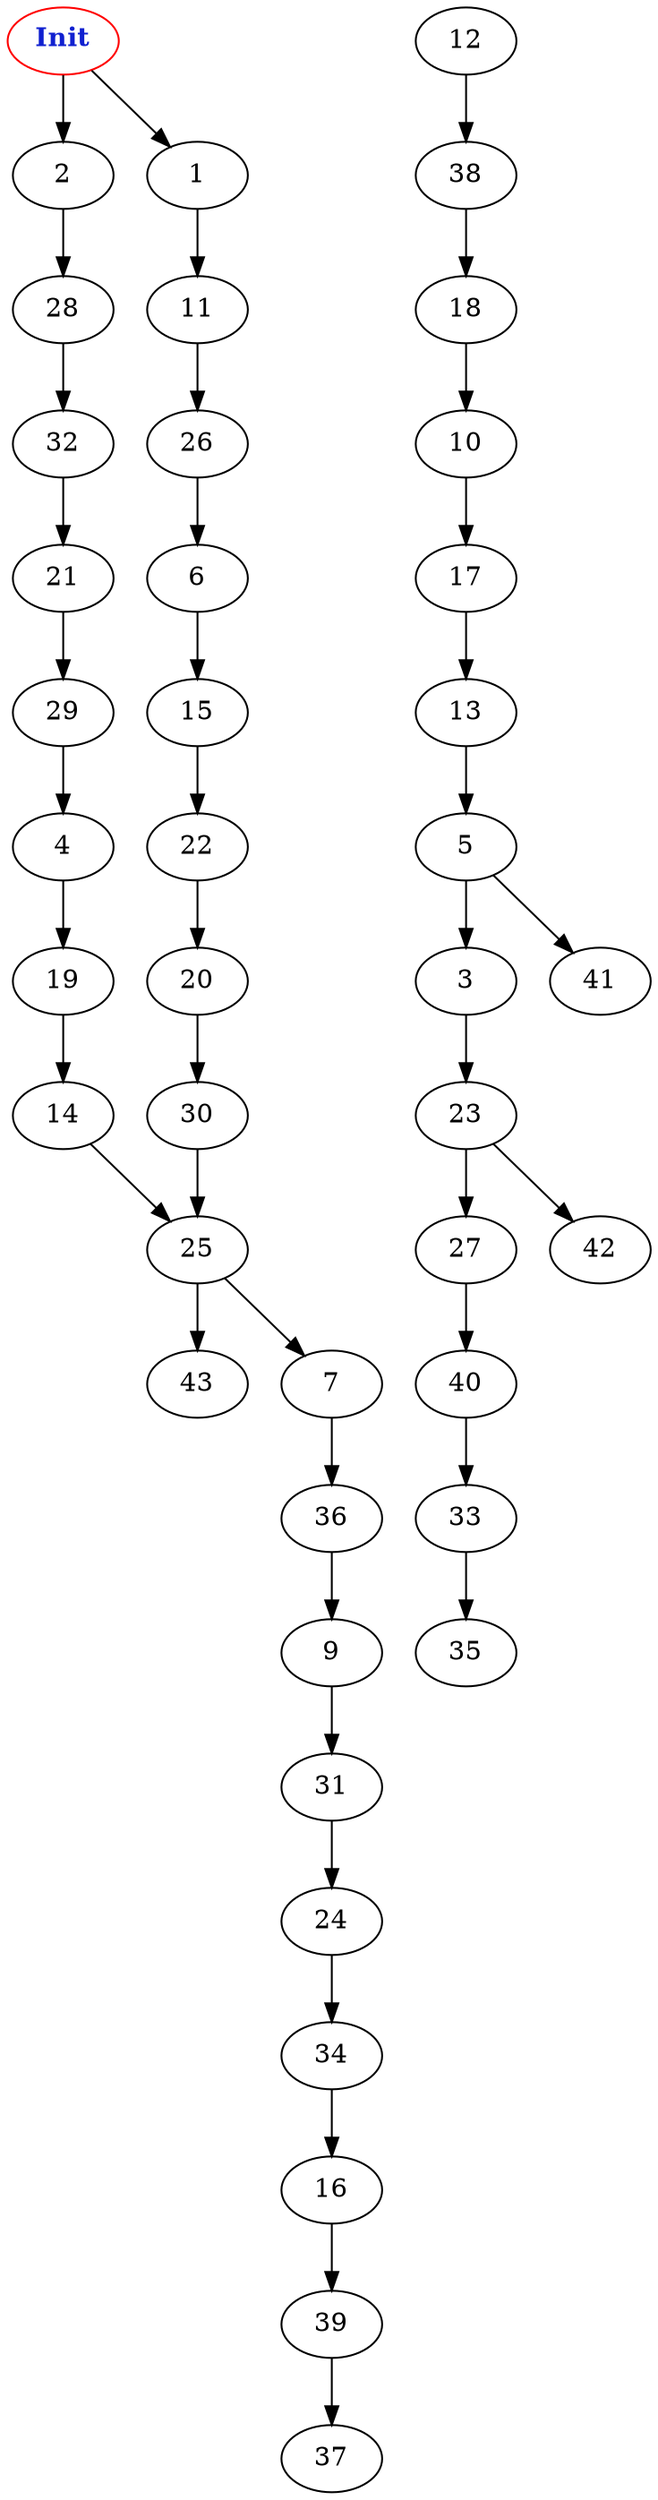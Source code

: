 digraph "Perturbed Net Graph with 43 nodes" {
edge ["class"="link-class"]
"0" ["color"="red","label"=<<b>Init</b>>,"fontcolor"="#1020d0"]
"0" -> "2" ["weight"="5.0"]
"0" -> "1" ["weight"="3.0"]
"2" -> "28" ["weight"="5.0"]
"1" -> "11" ["weight"="7.0"]
"5" -> "3" ["weight"="2.0"]
"5" -> "41" ["weight"="1.0"]
"3" -> "23" ["weight"="2.0"]
"23" -> "27" ["weight"="7.0"]
"23" -> "42" ["weight"="6.0"]
"10" -> "17" ["weight"="4.0"]
"17" -> "13" ["weight"="8.0"]
"14" -> "25" ["weight"="1.0"]
"25" -> "43" ["weight"="9.0"]
"25" -> "7" ["weight"="6.0"]
"11" -> "26" ["weight"="9.0"]
"6" -> "15" ["weight"="6.0"]
"15" -> "22" ["weight"="7.0"]
"9" -> "31" ["weight"="5.0"]
"31" -> "24" ["weight"="6.0"]
"28" -> "32" ["weight"="1.0"]
"12" -> "38" ["weight"="8.0"]
"38" -> "18" ["weight"="2.0"]
"18" -> "10" ["weight"="1.0"]
"4" -> "19" ["weight"="9.0"]
"19" -> "14" ["weight"="8.0"]
"22" -> "20" ["weight"="3.0"]
"24" -> "34" ["weight"="9.0"]
"34" -> "16" ["weight"="8.0"]
"7" -> "36" ["weight"="9.0"]
"36" -> "9" ["weight"="9.0"]
"20" -> "30" ["weight"="2.0"]
"30" -> "25" ["weight"="4.0"]
"29" -> "4" ["weight"="2.0"]
"21" -> "29" ["weight"="4.0"]
"33" -> "35" ["weight"="9.0"]
"32" -> "21" ["weight"="4.0"]
"13" -> "5" ["weight"="7.0"]
"16" -> "39" ["weight"="5.0"]
"39" -> "37" ["weight"="8.0"]
"27" -> "40" ["weight"="3.0"]
"40" -> "33" ["weight"="3.0"]
"26" -> "6" ["weight"="1.0"]
}